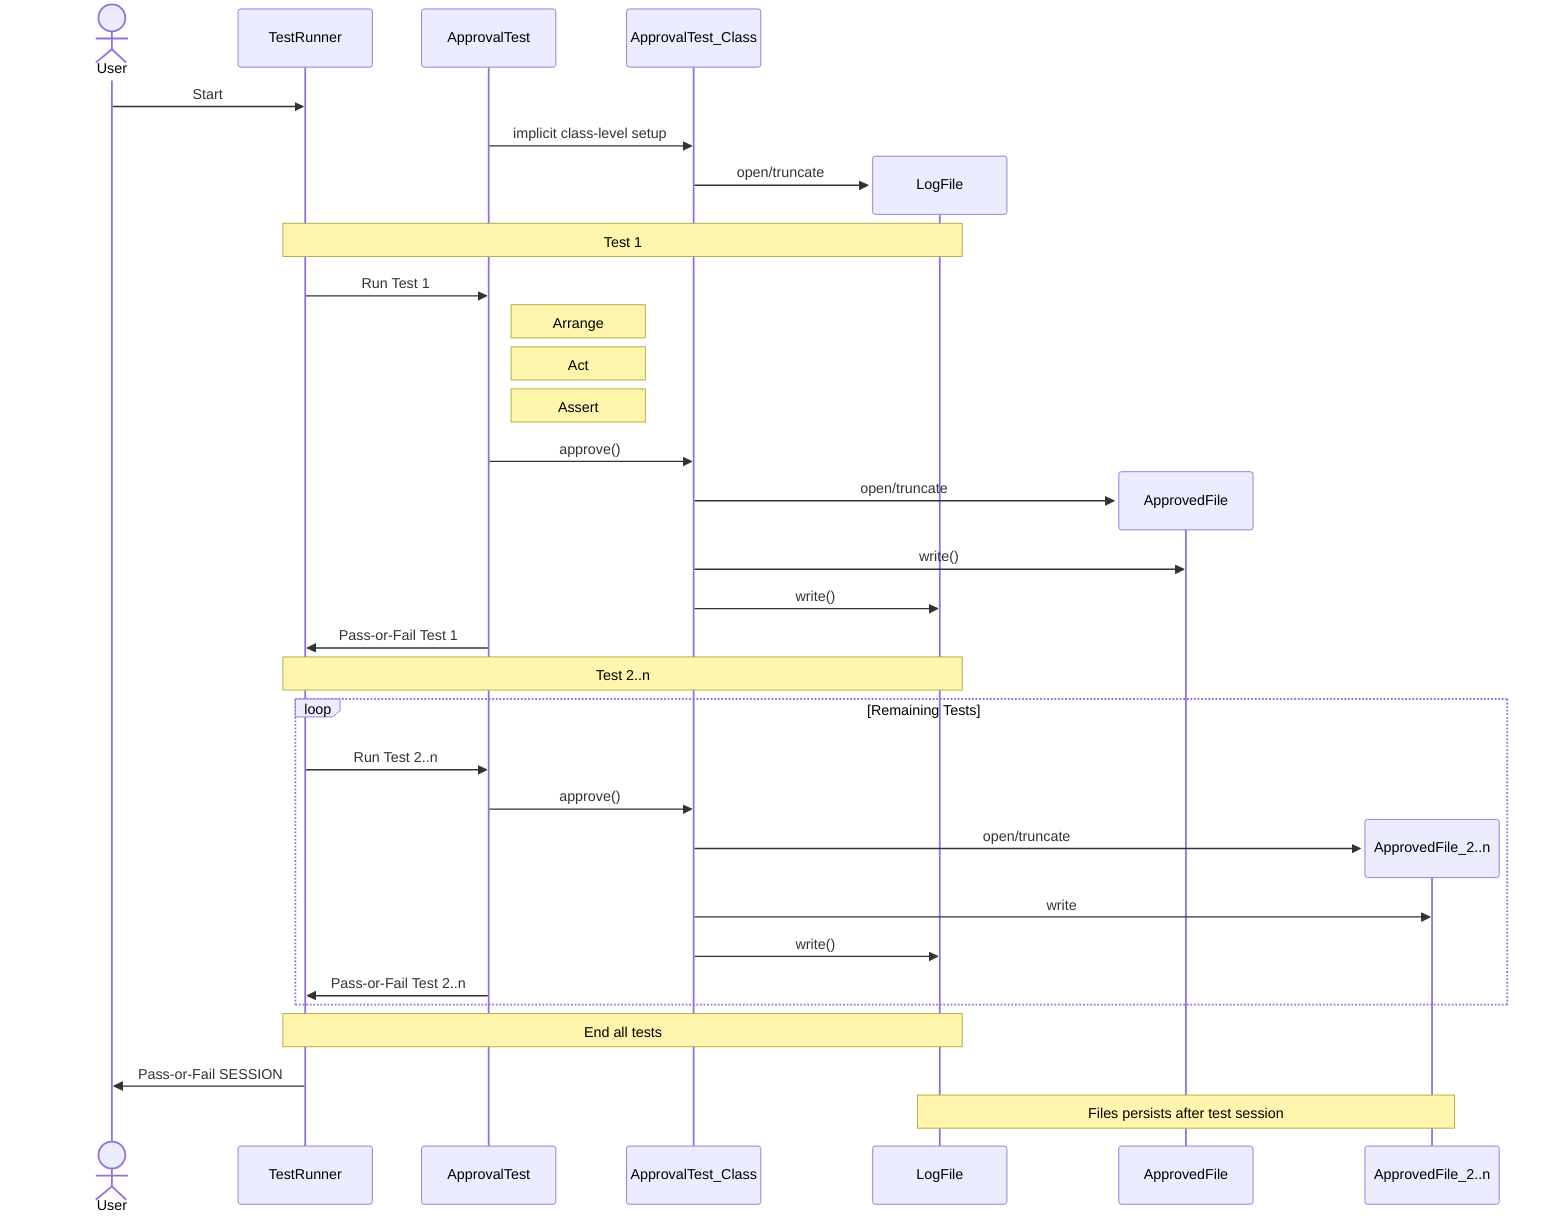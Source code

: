 sequenceDiagram
    actor User
    participant TestRunner
    participant ApprovalTest
    participant ApprovalTest_Class

    User->>TestRunner: Start
    ApprovalTest->>ApprovalTest_Class: implicit class-level setup
    create participant LogFile
    ApprovalTest_Class->>LogFile: open/truncate


    %% Test 1
    note over TestRunner,LogFile: Test 1
    TestRunner->>ApprovalTest: Run Test 1

    note right of ApprovalTest: Arrange
    note right of ApprovalTest: Act
    note right of ApprovalTest: Assert
    ApprovalTest->>ApprovalTest_Class: approve()

    create participant ApprovedFile
    ApprovalTest_Class->>ApprovedFile: open/truncate
    ApprovalTest_Class->>ApprovedFile: write()  
    ApprovalTest_Class->>LogFile: write()   
    ApprovalTest->>TestRunner: Pass-or-Fail Test 1

    %% Test 2
    note over TestRunner,LogFile: Test 2..n
    loop Remaining Tests
      TestRunner->>ApprovalTest: Run Test 2..n
      ApprovalTest->>ApprovalTest_Class: approve()

      create participant ApprovedFile_2..n
      ApprovalTest_Class->>ApprovedFile_2..n: open/truncate
      ApprovalTest_Class->>ApprovedFile_2..n: write
      ApprovalTest_Class->>LogFile: write()
      ApprovalTest->>TestRunner: Pass-or-Fail Test 2..n
    end

    note over TestRunner,LogFile: End all tests

    TestRunner->>User: Pass-or-Fail SESSION

    Note over ApprovedFile_2..n,LogFile: Files persists after test session